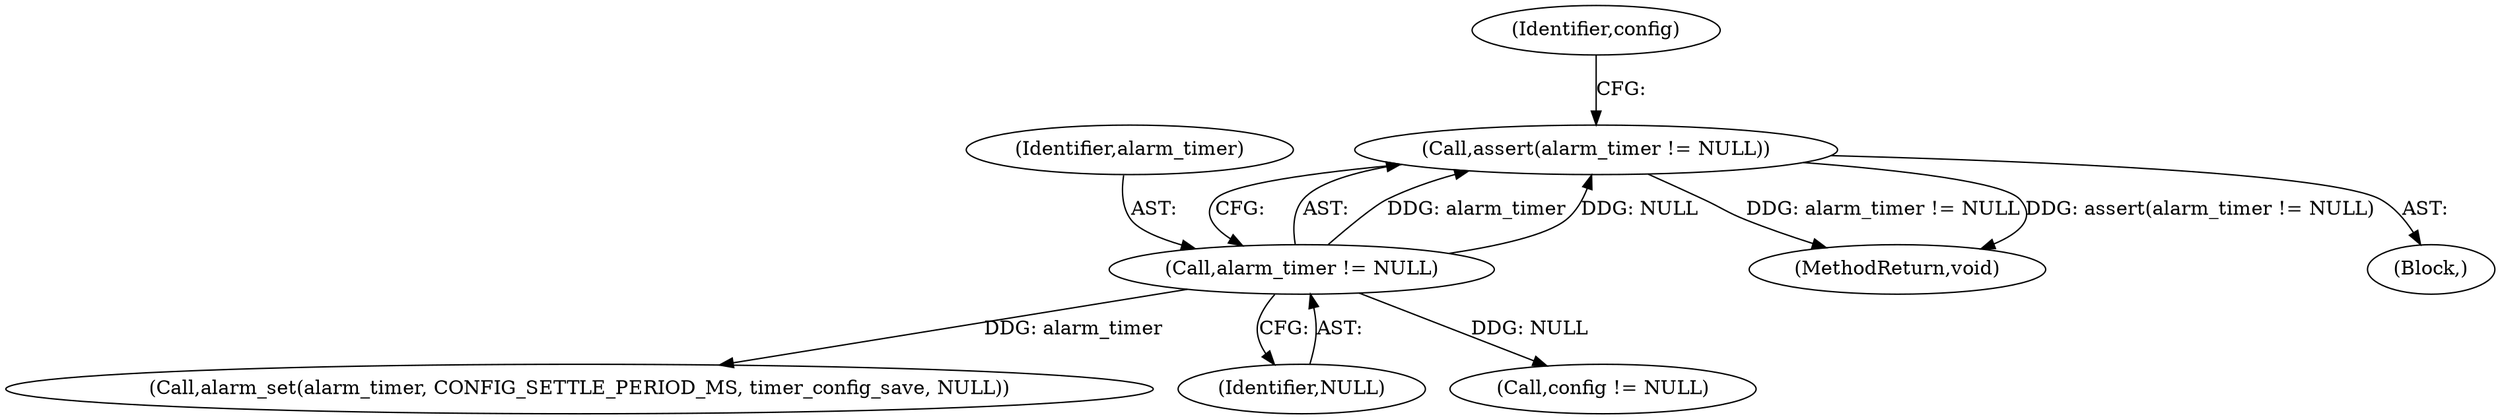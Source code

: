 digraph "0_Android_d77f1999ecece56c1cbb333f4ddc26f0b5bac2c5_0@API" {
"1000103" [label="(Call,assert(alarm_timer != NULL))"];
"1000104" [label="(Call,alarm_timer != NULL)"];
"1000104" [label="(Call,alarm_timer != NULL)"];
"1000111" [label="(Call,alarm_set(alarm_timer, CONFIG_SETTLE_PERIOD_MS, timer_config_save, NULL))"];
"1000109" [label="(Identifier,config)"];
"1000105" [label="(Identifier,alarm_timer)"];
"1000103" [label="(Call,assert(alarm_timer != NULL))"];
"1000106" [label="(Identifier,NULL)"];
"1000102" [label="(Block,)"];
"1000108" [label="(Call,config != NULL)"];
"1000116" [label="(MethodReturn,void)"];
"1000103" -> "1000102"  [label="AST: "];
"1000103" -> "1000104"  [label="CFG: "];
"1000104" -> "1000103"  [label="AST: "];
"1000109" -> "1000103"  [label="CFG: "];
"1000103" -> "1000116"  [label="DDG: alarm_timer != NULL"];
"1000103" -> "1000116"  [label="DDG: assert(alarm_timer != NULL)"];
"1000104" -> "1000103"  [label="DDG: alarm_timer"];
"1000104" -> "1000103"  [label="DDG: NULL"];
"1000104" -> "1000106"  [label="CFG: "];
"1000105" -> "1000104"  [label="AST: "];
"1000106" -> "1000104"  [label="AST: "];
"1000104" -> "1000108"  [label="DDG: NULL"];
"1000104" -> "1000111"  [label="DDG: alarm_timer"];
}
